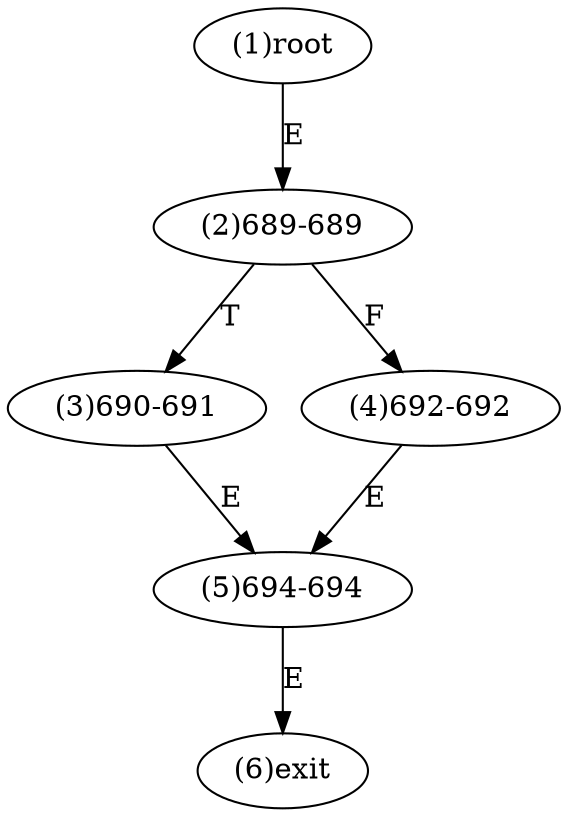 digraph "" { 
1[ label="(1)root"];
2[ label="(2)689-689"];
3[ label="(3)690-691"];
4[ label="(4)692-692"];
5[ label="(5)694-694"];
6[ label="(6)exit"];
1->2[ label="E"];
2->4[ label="F"];
2->3[ label="T"];
3->5[ label="E"];
4->5[ label="E"];
5->6[ label="E"];
}